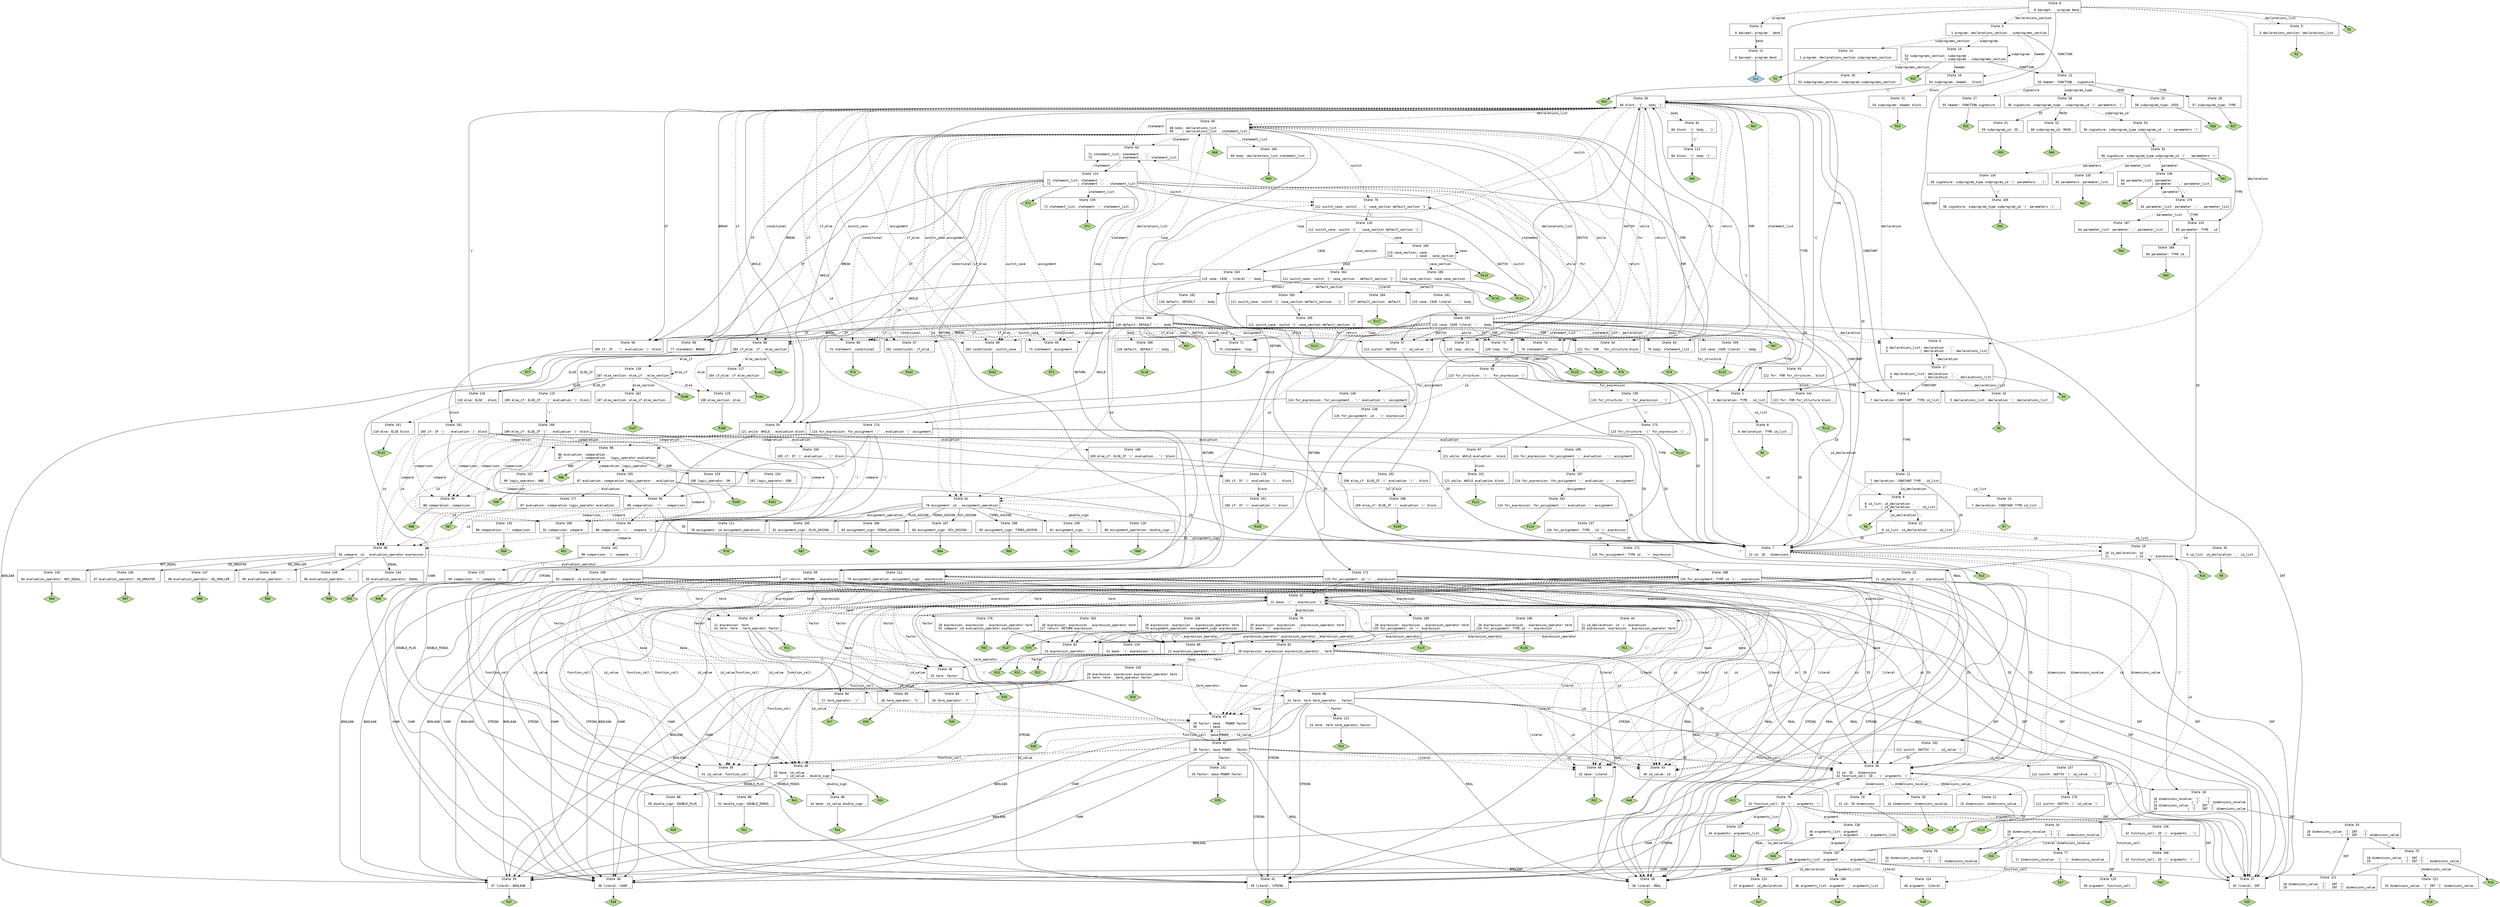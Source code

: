 // Generated by GNU Bison 3.5.1.
// Report bugs to <bug-bison@gnu.org>.
// Home page: <https://www.gnu.org/software/bison/>.

digraph "parser.y"
{
  node [fontname = courier, shape = box, colorscheme = paired6]
  edge [fontname = courier]

  0 [label="State 0\n\l  0 $accept: . program $end\l"]
  0 -> 1 [style=solid label="TYPE"]
  0 -> 2 [style=solid label="CONSTANT"]
  0 -> 3 [style=dashed label="program"]
  0 -> 4 [style=dashed label="declarations_section"]
  0 -> 5 [style=dashed label="declarations_list"]
  0 -> 6 [style=dashed label="declaration"]
  0 -> "0R2" [style=solid]
 "0R2" [label="R2", fillcolor=3, shape=diamond, style=filled]
  1 [label="State 1\n\l  6 declaration: TYPE . id_list\l"]
  1 -> 7 [style=solid label="ID"]
  1 -> 8 [style=dashed label="id_list"]
  1 -> 9 [style=dashed label="id_declaration"]
  1 -> 10 [style=dashed label="id"]
  2 [label="State 2\n\l  7 declaration: CONSTANT . TYPE id_list\l"]
  2 -> 11 [style=solid label="TYPE"]
  3 [label="State 3\n\l  0 $accept: program . $end\l"]
  3 -> 12 [style=solid label="$end"]
  4 [label="State 4\n\l  1 program: declarations_section . subprograms_section\l"]
  4 -> 13 [style=solid label="FUNCTION"]
  4 -> 14 [style=dashed label="subprograms_section"]
  4 -> 15 [style=dashed label="subprogram"]
  4 -> 16 [style=dashed label="header"]
  5 [label="State 5\n\l  3 declarations_section: declarations_list .\l"]
  5 -> "5R3" [style=solid]
 "5R3" [label="R3", fillcolor=3, shape=diamond, style=filled]
  6 [label="State 6\n\l  4 declarations_list: declaration . ';'\l  5                  | declaration . ';' declarations_list\l"]
  6 -> 17 [style=solid label="';'"]
  7 [label="State 7\n\l 12 id: ID . dimensions\l"]
  7 -> 18 [style=solid label="'['"]
  7 -> 19 [style=dashed label="dimensions"]
  7 -> 20 [style=dashed label="dimensions_novalue"]
  7 -> 21 [style=dashed label="dimensions_value"]
  7 -> "7R13" [style=solid]
 "7R13" [label="R13", fillcolor=3, shape=diamond, style=filled]
  8 [label="State 8\n\l  6 declaration: TYPE id_list .\l"]
  8 -> "8R6" [style=solid]
 "8R6" [label="R6", fillcolor=3, shape=diamond, style=filled]
  9 [label="State 9\n\l  8 id_list: id_declaration .\l  9        | id_declaration . ',' id_list\l"]
  9 -> 22 [style=solid label="','"]
  9 -> "9R8" [style=solid]
 "9R8" [label="R8", fillcolor=3, shape=diamond, style=filled]
  10 [label="State 10\n\l 10 id_declaration: id .\l 11               | id . '=' expression\l"]
  10 -> 23 [style=solid label="'='"]
  10 -> "10R10" [style=solid]
 "10R10" [label="R10", fillcolor=3, shape=diamond, style=filled]
  11 [label="State 11\n\l  7 declaration: CONSTANT TYPE . id_list\l"]
  11 -> 7 [style=solid label="ID"]
  11 -> 24 [style=dashed label="id_list"]
  11 -> 9 [style=dashed label="id_declaration"]
  11 -> 10 [style=dashed label="id"]
  12 [label="State 12\n\l  0 $accept: program $end .\l"]
  12 -> "12R0" [style=solid]
 "12R0" [label="Acc", fillcolor=1, shape=diamond, style=filled]
  13 [label="State 13\n\l 55 header: FUNCTION . signature\l"]
  13 -> 25 [style=solid label="VOID"]
  13 -> 26 [style=solid label="TYPE"]
  13 -> 27 [style=dashed label="signature"]
  13 -> 28 [style=dashed label="subprogram_type"]
  14 [label="State 14\n\l  1 program: declarations_section subprograms_section .\l"]
  14 -> "14R1" [style=solid]
 "14R1" [label="R1", fillcolor=3, shape=diamond, style=filled]
  15 [label="State 15\n\l 52 subprograms_section: subprogram .\l 53                    | subprogram . subprograms_section\l"]
  15 -> 13 [style=solid label="FUNCTION"]
  15 -> 29 [style=dashed label="subprograms_section"]
  15 -> 15 [style=dashed label="subprogram"]
  15 -> 16 [style=dashed label="header"]
  15 -> "15R52" [style=solid]
 "15R52" [label="R52", fillcolor=3, shape=diamond, style=filled]
  16 [label="State 16\n\l 54 subprogram: header . block\l"]
  16 -> 30 [style=solid label="'{'"]
  16 -> 31 [style=dashed label="block"]
  17 [label="State 17\n\l  4 declarations_list: declaration ';' .\l  5                  | declaration ';' . declarations_list\l"]
  17 -> 1 [style=solid label="TYPE"]
  17 -> 2 [style=solid label="CONSTANT"]
  17 -> 32 [style=dashed label="declarations_list"]
  17 -> 6 [style=dashed label="declaration"]
  17 -> "17R4" [style=solid]
 "17R4" [label="R4", fillcolor=3, shape=diamond, style=filled]
  18 [label="State 18\n\l 16 dimensions_novalue: '[' . ']'\l 17                   | '[' . ']' dimensions_novalue\l 18 dimensions_value: '[' . INT ']'\l 19                 | '[' . INT ']' dimensions_value\l"]
  18 -> 33 [style=solid label="INT"]
  18 -> 34 [style=solid label="']'"]
  19 [label="State 19\n\l 12 id: ID dimensions .\l"]
  19 -> "19R12" [style=solid]
 "19R12" [label="R12", fillcolor=3, shape=diamond, style=filled]
  20 [label="State 20\n\l 14 dimensions: dimensions_novalue .\l"]
  20 -> "20R14" [style=solid]
 "20R14" [label="R14", fillcolor=3, shape=diamond, style=filled]
  21 [label="State 21\n\l 15 dimensions: dimensions_value .\l"]
  21 -> "21R15" [style=solid]
 "21R15" [label="R15", fillcolor=3, shape=diamond, style=filled]
  22 [label="State 22\n\l  9 id_list: id_declaration ',' . id_list\l"]
  22 -> 7 [style=solid label="ID"]
  22 -> 35 [style=dashed label="id_list"]
  22 -> 9 [style=dashed label="id_declaration"]
  22 -> 10 [style=dashed label="id"]
  23 [label="State 23\n\l 11 id_declaration: id '=' . expression\l"]
  23 -> 36 [style=solid label="ID"]
  23 -> 37 [style=solid label="INT"]
  23 -> 38 [style=solid label="REAL"]
  23 -> 39 [style=solid label="BOOLEAN"]
  23 -> 40 [style=solid label="CHAR"]
  23 -> 41 [style=solid label="STRING"]
  23 -> 42 [style=solid label="'('"]
  23 -> 43 [style=dashed label="id"]
  23 -> 44 [style=dashed label="expression"]
  23 -> 45 [style=dashed label="term"]
  23 -> 46 [style=dashed label="factor"]
  23 -> 47 [style=dashed label="base"]
  23 -> 48 [style=dashed label="literal"]
  23 -> 49 [style=dashed label="id_value"]
  23 -> 50 [style=dashed label="function_call"]
  24 [label="State 24\n\l  7 declaration: CONSTANT TYPE id_list .\l"]
  24 -> "24R7" [style=solid]
 "24R7" [label="R7", fillcolor=3, shape=diamond, style=filled]
  25 [label="State 25\n\l 58 subprogram_type: VOID .\l"]
  25 -> "25R58" [style=solid]
 "25R58" [label="R58", fillcolor=3, shape=diamond, style=filled]
  26 [label="State 26\n\l 57 subprogram_type: TYPE .\l"]
  26 -> "26R57" [style=solid]
 "26R57" [label="R57", fillcolor=3, shape=diamond, style=filled]
  27 [label="State 27\n\l 55 header: FUNCTION signature .\l"]
  27 -> "27R55" [style=solid]
 "27R55" [label="R55", fillcolor=3, shape=diamond, style=filled]
  28 [label="State 28\n\l 56 signature: subprogram_type . subprogram_id '(' parameters ')'\l"]
  28 -> 51 [style=solid label="ID"]
  28 -> 52 [style=solid label="MAIN"]
  28 -> 53 [style=dashed label="subprogram_id"]
  29 [label="State 29\n\l 53 subprograms_section: subprogram subprograms_section .\l"]
  29 -> "29R53" [style=solid]
 "29R53" [label="R53", fillcolor=3, shape=diamond, style=filled]
  30 [label="State 30\n\l 66 block: '{' . body '}'\l"]
  30 -> 7 [style=solid label="ID"]
  30 -> 1 [style=solid label="TYPE"]
  30 -> 2 [style=solid label="CONSTANT"]
  30 -> 54 [style=solid label="FOR"]
  30 -> 55 [style=solid label="WHILE"]
  30 -> 56 [style=solid label="IF"]
  30 -> 57 [style=solid label="SWITCH"]
  30 -> 58 [style=solid label="BREAK"]
  30 -> 59 [style=solid label="RETURN"]
  30 -> 60 [style=dashed label="declarations_list"]
  30 -> 6 [style=dashed label="declaration"]
  30 -> 61 [style=dashed label="id"]
  30 -> 62 [style=dashed label="body"]
  30 -> 63 [style=dashed label="statement_list"]
  30 -> 64 [style=dashed label="statement"]
  30 -> 65 [style=dashed label="assignment"]
  30 -> 66 [style=dashed label="conditional"]
  30 -> 67 [style=dashed label="if_else"]
  30 -> 68 [style=dashed label="if"]
  30 -> 69 [style=dashed label="switch_case"]
  30 -> 70 [style=dashed label="switch"]
  30 -> 71 [style=dashed label="loop"]
  30 -> 72 [style=dashed label="while"]
  30 -> 73 [style=dashed label="for"]
  30 -> 74 [style=dashed label="return"]
  30 -> "30R67" [style=solid]
 "30R67" [label="R67", fillcolor=3, shape=diamond, style=filled]
  31 [label="State 31\n\l 54 subprogram: header block .\l"]
  31 -> "31R54" [style=solid]
 "31R54" [label="R54", fillcolor=3, shape=diamond, style=filled]
  32 [label="State 32\n\l  5 declarations_list: declaration ';' declarations_list .\l"]
  32 -> "32R5" [style=solid]
 "32R5" [label="R5", fillcolor=3, shape=diamond, style=filled]
  33 [label="State 33\n\l 18 dimensions_value: '[' INT . ']'\l 19                 | '[' INT . ']' dimensions_value\l"]
  33 -> 75 [style=solid label="']'"]
  34 [label="State 34\n\l 16 dimensions_novalue: '[' ']' .\l 17                   | '[' ']' . dimensions_novalue\l"]
  34 -> 76 [style=solid label="'['"]
  34 -> 77 [style=dashed label="dimensions_novalue"]
  34 -> "34R16" [style=solid]
 "34R16" [label="R16", fillcolor=3, shape=diamond, style=filled]
  35 [label="State 35\n\l  9 id_list: id_declaration ',' id_list .\l"]
  35 -> "35R9" [style=solid]
 "35R9" [label="R9", fillcolor=3, shape=diamond, style=filled]
  36 [label="State 36\n\l 12 id: ID . dimensions\l 42 function_call: ID . '(' arguments ')'\l"]
  36 -> 18 [style=solid label="'['"]
  36 -> 78 [style=solid label="'('"]
  36 -> 19 [style=dashed label="dimensions"]
  36 -> 20 [style=dashed label="dimensions_novalue"]
  36 -> 21 [style=dashed label="dimensions_value"]
  36 -> "36R13" [style=solid]
 "36R13" [label="R13", fillcolor=3, shape=diamond, style=filled]
  37 [label="State 37\n\l 35 literal: INT .\l"]
  37 -> "37R35" [style=solid]
 "37R35" [label="R35", fillcolor=3, shape=diamond, style=filled]
  38 [label="State 38\n\l 36 literal: REAL .\l"]
  38 -> "38R36" [style=solid]
 "38R36" [label="R36", fillcolor=3, shape=diamond, style=filled]
  39 [label="State 39\n\l 37 literal: BOOLEAN .\l"]
  39 -> "39R37" [style=solid]
 "39R37" [label="R37", fillcolor=3, shape=diamond, style=filled]
  40 [label="State 40\n\l 38 literal: CHAR .\l"]
  40 -> "40R38" [style=solid]
 "40R38" [label="R38", fillcolor=3, shape=diamond, style=filled]
  41 [label="State 41\n\l 39 literal: STRING .\l"]
  41 -> "41R39" [style=solid]
 "41R39" [label="R39", fillcolor=3, shape=diamond, style=filled]
  42 [label="State 42\n\l 31 base: '(' . expression ')'\l"]
  42 -> 36 [style=solid label="ID"]
  42 -> 37 [style=solid label="INT"]
  42 -> 38 [style=solid label="REAL"]
  42 -> 39 [style=solid label="BOOLEAN"]
  42 -> 40 [style=solid label="CHAR"]
  42 -> 41 [style=solid label="STRING"]
  42 -> 42 [style=solid label="'('"]
  42 -> 43 [style=dashed label="id"]
  42 -> 79 [style=dashed label="expression"]
  42 -> 45 [style=dashed label="term"]
  42 -> 46 [style=dashed label="factor"]
  42 -> 47 [style=dashed label="base"]
  42 -> 48 [style=dashed label="literal"]
  42 -> 49 [style=dashed label="id_value"]
  42 -> 50 [style=dashed label="function_call"]
  43 [label="State 43\n\l 40 id_value: id .\l"]
  43 -> "43R40" [style=solid]
 "43R40" [label="R40", fillcolor=3, shape=diamond, style=filled]
  44 [label="State 44\n\l 11 id_declaration: id '=' expression .\l 20 expression: expression . expression_operator term\l"]
  44 -> 80 [style=solid label="'+'"]
  44 -> 81 [style=solid label="'-'"]
  44 -> 82 [style=dashed label="expression_operator"]
  44 -> "44R11" [style=solid]
 "44R11" [label="R11", fillcolor=3, shape=diamond, style=filled]
  45 [label="State 45\n\l 21 expression: term .\l 24 term: term . term_operator factor\l"]
  45 -> 83 [style=solid label="'*'"]
  45 -> 84 [style=solid label="'/'"]
  45 -> 85 [style=solid label="'%'"]
  45 -> 86 [style=dashed label="term_operator"]
  45 -> "45R21" [style=solid]
 "45R21" [label="R21", fillcolor=3, shape=diamond, style=filled]
  46 [label="State 46\n\l 25 term: factor .\l"]
  46 -> "46R25" [style=solid]
 "46R25" [label="R25", fillcolor=3, shape=diamond, style=filled]
  47 [label="State 47\n\l 29 factor: base . POWER factor\l 30       | base .\l"]
  47 -> 87 [style=solid label="POWER"]
  47 -> "47R30" [style=solid]
 "47R30" [label="R30", fillcolor=3, shape=diamond, style=filled]
  48 [label="State 48\n\l 32 base: literal .\l"]
  48 -> "48R32" [style=solid]
 "48R32" [label="R32", fillcolor=3, shape=diamond, style=filled]
  49 [label="State 49\n\l 33 base: id_value .\l 34     | id_value . double_sign\l"]
  49 -> 88 [style=solid label="DOUBLE_PLUS"]
  49 -> 89 [style=solid label="DOUBLE_MINUS"]
  49 -> 90 [style=dashed label="double_sign"]
  49 -> "49R33" [style=solid]
 "49R33" [label="R33", fillcolor=3, shape=diamond, style=filled]
  50 [label="State 50\n\l 41 id_value: function_call .\l"]
  50 -> "50R41" [style=solid]
 "50R41" [label="R41", fillcolor=3, shape=diamond, style=filled]
  51 [label="State 51\n\l 59 subprogram_id: ID .\l"]
  51 -> "51R59" [style=solid]
 "51R59" [label="R59", fillcolor=3, shape=diamond, style=filled]
  52 [label="State 52\n\l 60 subprogram_id: MAIN .\l"]
  52 -> "52R60" [style=solid]
 "52R60" [label="R60", fillcolor=3, shape=diamond, style=filled]
  53 [label="State 53\n\l 56 signature: subprogram_type subprogram_id . '(' parameters ')'\l"]
  53 -> 91 [style=solid label="'('"]
  54 [label="State 54\n\l122 for: FOR . for_structure block\l"]
  54 -> 92 [style=solid label="'('"]
  54 -> 93 [style=dashed label="for_structure"]
  55 [label="State 55\n\l121 while: WHILE . evaluation block\l"]
  55 -> 7 [style=solid label="ID"]
  55 -> 94 [style=solid label="'('"]
  55 -> 95 [style=solid label="'!'"]
  55 -> 96 [style=dashed label="id"]
  55 -> 97 [style=dashed label="evaluation"]
  55 -> 98 [style=dashed label="comparation"]
  55 -> 99 [style=dashed label="comparison"]
  55 -> 100 [style=dashed label="compare"]
  56 [label="State 56\n\l105 if: IF . '(' evaluation ')' block\l"]
  56 -> 101 [style=solid label="'('"]
  57 [label="State 57\n\l112 switch: SWITCH . '(' id_value ')'\l"]
  57 -> 102 [style=solid label="'('"]
  58 [label="State 58\n\l 77 statement: BREAK .\l"]
  58 -> "58R77" [style=solid]
 "58R77" [label="R77", fillcolor=3, shape=diamond, style=filled]
  59 [label="State 59\n\l127 return: RETURN . expression\l"]
  59 -> 36 [style=solid label="ID"]
  59 -> 37 [style=solid label="INT"]
  59 -> 38 [style=solid label="REAL"]
  59 -> 39 [style=solid label="BOOLEAN"]
  59 -> 40 [style=solid label="CHAR"]
  59 -> 41 [style=solid label="STRING"]
  59 -> 42 [style=solid label="'('"]
  59 -> 43 [style=dashed label="id"]
  59 -> 103 [style=dashed label="expression"]
  59 -> 45 [style=dashed label="term"]
  59 -> 46 [style=dashed label="factor"]
  59 -> 47 [style=dashed label="base"]
  59 -> 48 [style=dashed label="literal"]
  59 -> 49 [style=dashed label="id_value"]
  59 -> 50 [style=dashed label="function_call"]
  60 [label="State 60\n\l 68 body: declarations_list .\l 69     | declarations_list . statement_list\l"]
  60 -> 7 [style=solid label="ID"]
  60 -> 54 [style=solid label="FOR"]
  60 -> 55 [style=solid label="WHILE"]
  60 -> 56 [style=solid label="IF"]
  60 -> 57 [style=solid label="SWITCH"]
  60 -> 58 [style=solid label="BREAK"]
  60 -> 59 [style=solid label="RETURN"]
  60 -> 61 [style=dashed label="id"]
  60 -> 104 [style=dashed label="statement_list"]
  60 -> 64 [style=dashed label="statement"]
  60 -> 65 [style=dashed label="assignment"]
  60 -> 66 [style=dashed label="conditional"]
  60 -> 67 [style=dashed label="if_else"]
  60 -> 68 [style=dashed label="if"]
  60 -> 69 [style=dashed label="switch_case"]
  60 -> 70 [style=dashed label="switch"]
  60 -> 71 [style=dashed label="loop"]
  60 -> 72 [style=dashed label="while"]
  60 -> 73 [style=dashed label="for"]
  60 -> 74 [style=dashed label="return"]
  60 -> "60R68" [style=solid]
 "60R68" [label="R68", fillcolor=3, shape=diamond, style=filled]
  61 [label="State 61\n\l 78 assignment: id . assignment_operation\l"]
  61 -> 105 [style=solid label="PLUS_ASSIGN"]
  61 -> 106 [style=solid label="MINUS_ASSIGN"]
  61 -> 107 [style=solid label="DIV_ASSIGN"]
  61 -> 108 [style=solid label="TIMES_ASSIGN"]
  61 -> 88 [style=solid label="DOUBLE_PLUS"]
  61 -> 89 [style=solid label="DOUBLE_MINUS"]
  61 -> 109 [style=solid label="'='"]
  61 -> 110 [style=dashed label="double_sign"]
  61 -> 111 [style=dashed label="assignment_operation"]
  61 -> 112 [style=dashed label="assignment_sign"]
  62 [label="State 62\n\l 66 block: '{' body . '}'\l"]
  62 -> 113 [style=solid label="'}'"]
  63 [label="State 63\n\l 70 body: statement_list .\l"]
  63 -> "63R70" [style=solid]
 "63R70" [label="R70", fillcolor=3, shape=diamond, style=filled]
  64 [label="State 64\n\l 71 statement_list: statement . ';'\l 72               | statement . ';' statement_list\l"]
  64 -> 114 [style=solid label="';'"]
  65 [label="State 65\n\l 73 statement: assignment .\l"]
  65 -> "65R73" [style=solid]
 "65R73" [label="R73", fillcolor=3, shape=diamond, style=filled]
  66 [label="State 66\n\l 74 statement: conditional .\l"]
  66 -> "66R74" [style=solid]
 "66R74" [label="R74", fillcolor=3, shape=diamond, style=filled]
  67 [label="State 67\n\l102 conditional: if_else .\l"]
  67 -> "67R102" [style=solid]
 "67R102" [label="R102", fillcolor=3, shape=diamond, style=filled]
  68 [label="State 68\n\l104 if_else: if . else_section\l"]
  68 -> 115 [style=solid label="ELSE_IF"]
  68 -> 116 [style=solid label="ELSE"]
  68 -> 117 [style=dashed label="else_section"]
  68 -> 118 [style=dashed label="else_if"]
  68 -> 119 [style=dashed label="else"]
  68 -> "68R106" [style=solid]
 "68R106" [label="R106", fillcolor=3, shape=diamond, style=filled]
  69 [label="State 69\n\l103 conditional: switch_case .\l"]
  69 -> "69R103" [style=solid]
 "69R103" [label="R103", fillcolor=3, shape=diamond, style=filled]
  70 [label="State 70\n\l111 switch_case: switch . '{' case_section default_section '}'\l"]
  70 -> 120 [style=solid label="'{'"]
  71 [label="State 71\n\l 75 statement: loop .\l"]
  71 -> "71R75" [style=solid]
 "71R75" [label="R75", fillcolor=3, shape=diamond, style=filled]
  72 [label="State 72\n\l119 loop: while .\l"]
  72 -> "72R119" [style=solid]
 "72R119" [label="R119", fillcolor=3, shape=diamond, style=filled]
  73 [label="State 73\n\l120 loop: for .\l"]
  73 -> "73R120" [style=solid]
 "73R120" [label="R120", fillcolor=3, shape=diamond, style=filled]
  74 [label="State 74\n\l 76 statement: return .\l"]
  74 -> "74R76" [style=solid]
 "74R76" [label="R76", fillcolor=3, shape=diamond, style=filled]
  75 [label="State 75\n\l 18 dimensions_value: '[' INT ']' .\l 19                 | '[' INT ']' . dimensions_value\l"]
  75 -> 121 [style=solid label="'['"]
  75 -> 122 [style=dashed label="dimensions_value"]
  75 -> "75R18" [style=solid]
 "75R18" [label="R18", fillcolor=3, shape=diamond, style=filled]
  76 [label="State 76\n\l 16 dimensions_novalue: '[' . ']'\l 17                   | '[' . ']' dimensions_novalue\l"]
  76 -> 34 [style=solid label="']'"]
  77 [label="State 77\n\l 17 dimensions_novalue: '[' ']' dimensions_novalue .\l"]
  77 -> "77R17" [style=solid]
 "77R17" [label="R17", fillcolor=3, shape=diamond, style=filled]
  78 [label="State 78\n\l 42 function_call: ID '(' . arguments ')'\l"]
  78 -> 36 [style=solid label="ID"]
  78 -> 37 [style=solid label="INT"]
  78 -> 38 [style=solid label="REAL"]
  78 -> 39 [style=solid label="BOOLEAN"]
  78 -> 40 [style=solid label="CHAR"]
  78 -> 41 [style=solid label="STRING"]
  78 -> 123 [style=dashed label="id_declaration"]
  78 -> 10 [style=dashed label="id"]
  78 -> 124 [style=dashed label="literal"]
  78 -> 125 [style=dashed label="function_call"]
  78 -> 126 [style=dashed label="arguments"]
  78 -> 127 [style=dashed label="arguments_list"]
  78 -> 128 [style=dashed label="argument"]
  78 -> "78R43" [style=solid]
 "78R43" [label="R43", fillcolor=3, shape=diamond, style=filled]
  79 [label="State 79\n\l 20 expression: expression . expression_operator term\l 31 base: '(' expression . ')'\l"]
  79 -> 80 [style=solid label="'+'"]
  79 -> 81 [style=solid label="'-'"]
  79 -> 129 [style=solid label="')'"]
  79 -> 82 [style=dashed label="expression_operator"]
  80 [label="State 80\n\l 22 expression_operator: '+' .\l"]
  80 -> "80R22" [style=solid]
 "80R22" [label="R22", fillcolor=3, shape=diamond, style=filled]
  81 [label="State 81\n\l 23 expression_operator: '-' .\l"]
  81 -> "81R23" [style=solid]
 "81R23" [label="R23", fillcolor=3, shape=diamond, style=filled]
  82 [label="State 82\n\l 20 expression: expression expression_operator . term\l"]
  82 -> 36 [style=solid label="ID"]
  82 -> 37 [style=solid label="INT"]
  82 -> 38 [style=solid label="REAL"]
  82 -> 39 [style=solid label="BOOLEAN"]
  82 -> 40 [style=solid label="CHAR"]
  82 -> 41 [style=solid label="STRING"]
  82 -> 42 [style=solid label="'('"]
  82 -> 43 [style=dashed label="id"]
  82 -> 130 [style=dashed label="term"]
  82 -> 46 [style=dashed label="factor"]
  82 -> 47 [style=dashed label="base"]
  82 -> 48 [style=dashed label="literal"]
  82 -> 49 [style=dashed label="id_value"]
  82 -> 50 [style=dashed label="function_call"]
  83 [label="State 83\n\l 26 term_operator: '*' .\l"]
  83 -> "83R26" [style=solid]
 "83R26" [label="R26", fillcolor=3, shape=diamond, style=filled]
  84 [label="State 84\n\l 27 term_operator: '/' .\l"]
  84 -> "84R27" [style=solid]
 "84R27" [label="R27", fillcolor=3, shape=diamond, style=filled]
  85 [label="State 85\n\l 28 term_operator: '%' .\l"]
  85 -> "85R28" [style=solid]
 "85R28" [label="R28", fillcolor=3, shape=diamond, style=filled]
  86 [label="State 86\n\l 24 term: term term_operator . factor\l"]
  86 -> 36 [style=solid label="ID"]
  86 -> 37 [style=solid label="INT"]
  86 -> 38 [style=solid label="REAL"]
  86 -> 39 [style=solid label="BOOLEAN"]
  86 -> 40 [style=solid label="CHAR"]
  86 -> 41 [style=solid label="STRING"]
  86 -> 42 [style=solid label="'('"]
  86 -> 43 [style=dashed label="id"]
  86 -> 131 [style=dashed label="factor"]
  86 -> 47 [style=dashed label="base"]
  86 -> 48 [style=dashed label="literal"]
  86 -> 49 [style=dashed label="id_value"]
  86 -> 50 [style=dashed label="function_call"]
  87 [label="State 87\n\l 29 factor: base POWER . factor\l"]
  87 -> 36 [style=solid label="ID"]
  87 -> 37 [style=solid label="INT"]
  87 -> 38 [style=solid label="REAL"]
  87 -> 39 [style=solid label="BOOLEAN"]
  87 -> 40 [style=solid label="CHAR"]
  87 -> 41 [style=solid label="STRING"]
  87 -> 42 [style=solid label="'('"]
  87 -> 43 [style=dashed label="id"]
  87 -> 132 [style=dashed label="factor"]
  87 -> 47 [style=dashed label="base"]
  87 -> 48 [style=dashed label="literal"]
  87 -> 49 [style=dashed label="id_value"]
  87 -> 50 [style=dashed label="function_call"]
  88 [label="State 88\n\l 50 double_sign: DOUBLE_PLUS .\l"]
  88 -> "88R50" [style=solid]
 "88R50" [label="R50", fillcolor=3, shape=diamond, style=filled]
  89 [label="State 89\n\l 51 double_sign: DOUBLE_MINUS .\l"]
  89 -> "89R51" [style=solid]
 "89R51" [label="R51", fillcolor=3, shape=diamond, style=filled]
  90 [label="State 90\n\l 34 base: id_value double_sign .\l"]
  90 -> "90R34" [style=solid]
 "90R34" [label="R34", fillcolor=3, shape=diamond, style=filled]
  91 [label="State 91\n\l 56 signature: subprogram_type subprogram_id '(' . parameters ')'\l"]
  91 -> 133 [style=solid label="TYPE"]
  91 -> 134 [style=dashed label="parameters"]
  91 -> 135 [style=dashed label="parameter_list"]
  91 -> 136 [style=dashed label="parameter"]
  91 -> "91R61" [style=solid]
 "91R61" [label="R61", fillcolor=3, shape=diamond, style=filled]
  92 [label="State 92\n\l123 for_structure: '(' . for_expression ')'\l"]
  92 -> 7 [style=solid label="ID"]
  92 -> 137 [style=solid label="TYPE"]
  92 -> 138 [style=dashed label="id"]
  92 -> 139 [style=dashed label="for_expression"]
  92 -> 140 [style=dashed label="for_assignment"]
  93 [label="State 93\n\l122 for: FOR for_structure . block\l"]
  93 -> 30 [style=solid label="'{'"]
  93 -> 141 [style=dashed label="block"]
  94 [label="State 94\n\l 90 comparison: '(' . compare ')'\l"]
  94 -> 7 [style=solid label="ID"]
  94 -> 96 [style=dashed label="id"]
  94 -> 142 [style=dashed label="compare"]
  95 [label="State 95\n\l 89 comparation: '!' . comparison\l"]
  95 -> 7 [style=solid label="ID"]
  95 -> 94 [style=solid label="'('"]
  95 -> 96 [style=dashed label="id"]
  95 -> 143 [style=dashed label="comparison"]
  95 -> 100 [style=dashed label="compare"]
  96 [label="State 96\n\l 92 compare: id . evaluation_operator expression\l"]
  96 -> 144 [style=solid label="EQUAL"]
  96 -> 145 [style=solid label="NOT_EQUAL"]
  96 -> 146 [style=solid label="EQ_GREATER"]
  96 -> 147 [style=solid label="EQ_SMALLER"]
  96 -> 148 [style=solid label="'>'"]
  96 -> 149 [style=solid label="'<'"]
  96 -> 150 [style=dashed label="evaluation_operator"]
  97 [label="State 97\n\l121 while: WHILE evaluation . block\l"]
  97 -> 30 [style=solid label="'{'"]
  97 -> 151 [style=dashed label="block"]
  98 [label="State 98\n\l 86 evaluation: comparation .\l 87           | comparation . logic_operator evaluation\l"]
  98 -> 152 [style=solid label="AND"]
  98 -> 153 [style=solid label="OR"]
  98 -> 154 [style=solid label="EOR"]
  98 -> 155 [style=dashed label="logic_operator"]
  98 -> "98R86" [style=solid]
 "98R86" [label="R86", fillcolor=3, shape=diamond, style=filled]
  99 [label="State 99\n\l 88 comparation: comparison .\l"]
  99 -> "99R88" [style=solid]
 "99R88" [label="R88", fillcolor=3, shape=diamond, style=filled]
  100 [label="State 100\n\l 91 comparison: compare .\l"]
  100 -> "100R91" [style=solid]
 "100R91" [label="R91", fillcolor=3, shape=diamond, style=filled]
  101 [label="State 101\n\l105 if: IF '(' . evaluation ')' block\l"]
  101 -> 7 [style=solid label="ID"]
  101 -> 94 [style=solid label="'('"]
  101 -> 95 [style=solid label="'!'"]
  101 -> 96 [style=dashed label="id"]
  101 -> 156 [style=dashed label="evaluation"]
  101 -> 98 [style=dashed label="comparation"]
  101 -> 99 [style=dashed label="comparison"]
  101 -> 100 [style=dashed label="compare"]
  102 [label="State 102\n\l112 switch: SWITCH '(' . id_value ')'\l"]
  102 -> 36 [style=solid label="ID"]
  102 -> 43 [style=dashed label="id"]
  102 -> 157 [style=dashed label="id_value"]
  102 -> 50 [style=dashed label="function_call"]
  103 [label="State 103\n\l 20 expression: expression . expression_operator term\l127 return: RETURN expression .\l"]
  103 -> 80 [style=solid label="'+'"]
  103 -> 81 [style=solid label="'-'"]
  103 -> 82 [style=dashed label="expression_operator"]
  103 -> "103R127" [style=solid]
 "103R127" [label="R127", fillcolor=3, shape=diamond, style=filled]
  104 [label="State 104\n\l 69 body: declarations_list statement_list .\l"]
  104 -> "104R69" [style=solid]
 "104R69" [label="R69", fillcolor=3, shape=diamond, style=filled]
  105 [label="State 105\n\l 82 assignment_sign: PLUS_ASSIGN .\l"]
  105 -> "105R82" [style=solid]
 "105R82" [label="R82", fillcolor=3, shape=diamond, style=filled]
  106 [label="State 106\n\l 83 assignment_sign: MINUS_ASSIGN .\l"]
  106 -> "106R83" [style=solid]
 "106R83" [label="R83", fillcolor=3, shape=diamond, style=filled]
  107 [label="State 107\n\l 84 assignment_sign: DIV_ASSIGN .\l"]
  107 -> "107R84" [style=solid]
 "107R84" [label="R84", fillcolor=3, shape=diamond, style=filled]
  108 [label="State 108\n\l 85 assignment_sign: TIMES_ASSIGN .\l"]
  108 -> "108R85" [style=solid]
 "108R85" [label="R85", fillcolor=3, shape=diamond, style=filled]
  109 [label="State 109\n\l 81 assignment_sign: '=' .\l"]
  109 -> "109R81" [style=solid]
 "109R81" [label="R81", fillcolor=3, shape=diamond, style=filled]
  110 [label="State 110\n\l 80 assignment_operation: double_sign .\l"]
  110 -> "110R80" [style=solid]
 "110R80" [label="R80", fillcolor=3, shape=diamond, style=filled]
  111 [label="State 111\n\l 78 assignment: id assignment_operation .\l"]
  111 -> "111R78" [style=solid]
 "111R78" [label="R78", fillcolor=3, shape=diamond, style=filled]
  112 [label="State 112\n\l 79 assignment_operation: assignment_sign . expression\l"]
  112 -> 36 [style=solid label="ID"]
  112 -> 37 [style=solid label="INT"]
  112 -> 38 [style=solid label="REAL"]
  112 -> 39 [style=solid label="BOOLEAN"]
  112 -> 40 [style=solid label="CHAR"]
  112 -> 41 [style=solid label="STRING"]
  112 -> 42 [style=solid label="'('"]
  112 -> 43 [style=dashed label="id"]
  112 -> 158 [style=dashed label="expression"]
  112 -> 45 [style=dashed label="term"]
  112 -> 46 [style=dashed label="factor"]
  112 -> 47 [style=dashed label="base"]
  112 -> 48 [style=dashed label="literal"]
  112 -> 49 [style=dashed label="id_value"]
  112 -> 50 [style=dashed label="function_call"]
  113 [label="State 113\n\l 66 block: '{' body '}' .\l"]
  113 -> "113R66" [style=solid]
 "113R66" [label="R66", fillcolor=3, shape=diamond, style=filled]
  114 [label="State 114\n\l 71 statement_list: statement ';' .\l 72               | statement ';' . statement_list\l"]
  114 -> 7 [style=solid label="ID"]
  114 -> 54 [style=solid label="FOR"]
  114 -> 55 [style=solid label="WHILE"]
  114 -> 56 [style=solid label="IF"]
  114 -> 57 [style=solid label="SWITCH"]
  114 -> 58 [style=solid label="BREAK"]
  114 -> 59 [style=solid label="RETURN"]
  114 -> 61 [style=dashed label="id"]
  114 -> 159 [style=dashed label="statement_list"]
  114 -> 64 [style=dashed label="statement"]
  114 -> 65 [style=dashed label="assignment"]
  114 -> 66 [style=dashed label="conditional"]
  114 -> 67 [style=dashed label="if_else"]
  114 -> 68 [style=dashed label="if"]
  114 -> 69 [style=dashed label="switch_case"]
  114 -> 70 [style=dashed label="switch"]
  114 -> 71 [style=dashed label="loop"]
  114 -> 72 [style=dashed label="while"]
  114 -> 73 [style=dashed label="for"]
  114 -> 74 [style=dashed label="return"]
  114 -> "114R71" [style=solid]
 "114R71" [label="R71", fillcolor=3, shape=diamond, style=filled]
  115 [label="State 115\n\l109 else_if: ELSE_IF . '(' evaluation ')' block\l"]
  115 -> 160 [style=solid label="'('"]
  116 [label="State 116\n\l110 else: ELSE . block\l"]
  116 -> 30 [style=solid label="'{'"]
  116 -> 161 [style=dashed label="block"]
  117 [label="State 117\n\l104 if_else: if else_section .\l"]
  117 -> "117R104" [style=solid]
 "117R104" [label="R104", fillcolor=3, shape=diamond, style=filled]
  118 [label="State 118\n\l107 else_section: else_if . else_section\l"]
  118 -> 115 [style=solid label="ELSE_IF"]
  118 -> 116 [style=solid label="ELSE"]
  118 -> 162 [style=dashed label="else_section"]
  118 -> 118 [style=dashed label="else_if"]
  118 -> 119 [style=dashed label="else"]
  118 -> "118R106" [style=solid]
 "118R106" [label="R106", fillcolor=3, shape=diamond, style=filled]
  119 [label="State 119\n\l108 else_section: else .\l"]
  119 -> "119R108" [style=solid]
 "119R108" [label="R108", fillcolor=3, shape=diamond, style=filled]
  120 [label="State 120\n\l111 switch_case: switch '{' . case_section default_section '}'\l"]
  120 -> 163 [style=solid label="CASE"]
  120 -> 164 [style=dashed label="case_section"]
  120 -> 165 [style=dashed label="case"]
  121 [label="State 121\n\l 18 dimensions_value: '[' . INT ']'\l 19                 | '[' . INT ']' dimensions_value\l"]
  121 -> 33 [style=solid label="INT"]
  122 [label="State 122\n\l 19 dimensions_value: '[' INT ']' dimensions_value .\l"]
  122 -> "122R19" [style=solid]
 "122R19" [label="R19", fillcolor=3, shape=diamond, style=filled]
  123 [label="State 123\n\l 47 argument: id_declaration .\l"]
  123 -> "123R47" [style=solid]
 "123R47" [label="R47", fillcolor=3, shape=diamond, style=filled]
  124 [label="State 124\n\l 48 argument: literal .\l"]
  124 -> "124R48" [style=solid]
 "124R48" [label="R48", fillcolor=3, shape=diamond, style=filled]
  125 [label="State 125\n\l 49 argument: function_call .\l"]
  125 -> "125R49" [style=solid]
 "125R49" [label="R49", fillcolor=3, shape=diamond, style=filled]
  126 [label="State 126\n\l 42 function_call: ID '(' arguments . ')'\l"]
  126 -> 166 [style=solid label="')'"]
  127 [label="State 127\n\l 44 arguments: arguments_list .\l"]
  127 -> "127R44" [style=solid]
 "127R44" [label="R44", fillcolor=3, shape=diamond, style=filled]
  128 [label="State 128\n\l 45 arguments_list: argument .\l 46               | argument . ',' arguments_list\l"]
  128 -> 167 [style=solid label="','"]
  128 -> "128R45" [style=solid]
 "128R45" [label="R45", fillcolor=3, shape=diamond, style=filled]
  129 [label="State 129\n\l 31 base: '(' expression ')' .\l"]
  129 -> "129R31" [style=solid]
 "129R31" [label="R31", fillcolor=3, shape=diamond, style=filled]
  130 [label="State 130\n\l 20 expression: expression expression_operator term .\l 24 term: term . term_operator factor\l"]
  130 -> 83 [style=solid label="'*'"]
  130 -> 84 [style=solid label="'/'"]
  130 -> 85 [style=solid label="'%'"]
  130 -> 86 [style=dashed label="term_operator"]
  130 -> "130R20" [style=solid]
 "130R20" [label="R20", fillcolor=3, shape=diamond, style=filled]
  131 [label="State 131\n\l 24 term: term term_operator factor .\l"]
  131 -> "131R24" [style=solid]
 "131R24" [label="R24", fillcolor=3, shape=diamond, style=filled]
  132 [label="State 132\n\l 29 factor: base POWER factor .\l"]
  132 -> "132R29" [style=solid]
 "132R29" [label="R29", fillcolor=3, shape=diamond, style=filled]
  133 [label="State 133\n\l 65 parameter: TYPE . id\l"]
  133 -> 7 [style=solid label="ID"]
  133 -> 168 [style=dashed label="id"]
  134 [label="State 134\n\l 56 signature: subprogram_type subprogram_id '(' parameters . ')'\l"]
  134 -> 169 [style=solid label="')'"]
  135 [label="State 135\n\l 62 parameters: parameter_list .\l"]
  135 -> "135R62" [style=solid]
 "135R62" [label="R62", fillcolor=3, shape=diamond, style=filled]
  136 [label="State 136\n\l 63 parameter_list: parameter .\l 64               | parameter . ',' parameter_list\l"]
  136 -> 170 [style=solid label="','"]
  136 -> "136R63" [style=solid]
 "136R63" [label="R63", fillcolor=3, shape=diamond, style=filled]
  137 [label="State 137\n\l126 for_assignment: TYPE . id '=' expression\l"]
  137 -> 7 [style=solid label="ID"]
  137 -> 171 [style=dashed label="id"]
  138 [label="State 138\n\l125 for_assignment: id . '=' expression\l"]
  138 -> 172 [style=solid label="'='"]
  139 [label="State 139\n\l123 for_structure: '(' for_expression . ')'\l"]
  139 -> 173 [style=solid label="')'"]
  140 [label="State 140\n\l124 for_expression: for_assignment . ';' evaluation ';' assignment\l"]
  140 -> 174 [style=solid label="';'"]
  141 [label="State 141\n\l122 for: FOR for_structure block .\l"]
  141 -> "141R122" [style=solid]
 "141R122" [label="R122", fillcolor=3, shape=diamond, style=filled]
  142 [label="State 142\n\l 90 comparison: '(' compare . ')'\l"]
  142 -> 175 [style=solid label="')'"]
  143 [label="State 143\n\l 89 comparation: '!' comparison .\l"]
  143 -> "143R89" [style=solid]
 "143R89" [label="R89", fillcolor=3, shape=diamond, style=filled]
  144 [label="State 144\n\l 93 evaluation_operator: EQUAL .\l"]
  144 -> "144R93" [style=solid]
 "144R93" [label="R93", fillcolor=3, shape=diamond, style=filled]
  145 [label="State 145\n\l 94 evaluation_operator: NOT_EQUAL .\l"]
  145 -> "145R94" [style=solid]
 "145R94" [label="R94", fillcolor=3, shape=diamond, style=filled]
  146 [label="State 146\n\l 97 evaluation_operator: EQ_GREATER .\l"]
  146 -> "146R97" [style=solid]
 "146R97" [label="R97", fillcolor=3, shape=diamond, style=filled]
  147 [label="State 147\n\l 98 evaluation_operator: EQ_SMALLER .\l"]
  147 -> "147R98" [style=solid]
 "147R98" [label="R98", fillcolor=3, shape=diamond, style=filled]
  148 [label="State 148\n\l 95 evaluation_operator: '>' .\l"]
  148 -> "148R95" [style=solid]
 "148R95" [label="R95", fillcolor=3, shape=diamond, style=filled]
  149 [label="State 149\n\l 96 evaluation_operator: '<' .\l"]
  149 -> "149R96" [style=solid]
 "149R96" [label="R96", fillcolor=3, shape=diamond, style=filled]
  150 [label="State 150\n\l 92 compare: id evaluation_operator . expression\l"]
  150 -> 36 [style=solid label="ID"]
  150 -> 37 [style=solid label="INT"]
  150 -> 38 [style=solid label="REAL"]
  150 -> 39 [style=solid label="BOOLEAN"]
  150 -> 40 [style=solid label="CHAR"]
  150 -> 41 [style=solid label="STRING"]
  150 -> 42 [style=solid label="'('"]
  150 -> 43 [style=dashed label="id"]
  150 -> 176 [style=dashed label="expression"]
  150 -> 45 [style=dashed label="term"]
  150 -> 46 [style=dashed label="factor"]
  150 -> 47 [style=dashed label="base"]
  150 -> 48 [style=dashed label="literal"]
  150 -> 49 [style=dashed label="id_value"]
  150 -> 50 [style=dashed label="function_call"]
  151 [label="State 151\n\l121 while: WHILE evaluation block .\l"]
  151 -> "151R121" [style=solid]
 "151R121" [label="R121", fillcolor=3, shape=diamond, style=filled]
  152 [label="State 152\n\l 99 logic_operator: AND .\l"]
  152 -> "152R99" [style=solid]
 "152R99" [label="R99", fillcolor=3, shape=diamond, style=filled]
  153 [label="State 153\n\l100 logic_operator: OR .\l"]
  153 -> "153R100" [style=solid]
 "153R100" [label="R100", fillcolor=3, shape=diamond, style=filled]
  154 [label="State 154\n\l101 logic_operator: EOR .\l"]
  154 -> "154R101" [style=solid]
 "154R101" [label="R101", fillcolor=3, shape=diamond, style=filled]
  155 [label="State 155\n\l 87 evaluation: comparation logic_operator . evaluation\l"]
  155 -> 7 [style=solid label="ID"]
  155 -> 94 [style=solid label="'('"]
  155 -> 95 [style=solid label="'!'"]
  155 -> 96 [style=dashed label="id"]
  155 -> 177 [style=dashed label="evaluation"]
  155 -> 98 [style=dashed label="comparation"]
  155 -> 99 [style=dashed label="comparison"]
  155 -> 100 [style=dashed label="compare"]
  156 [label="State 156\n\l105 if: IF '(' evaluation . ')' block\l"]
  156 -> 178 [style=solid label="')'"]
  157 [label="State 157\n\l112 switch: SWITCH '(' id_value . ')'\l"]
  157 -> 179 [style=solid label="')'"]
  158 [label="State 158\n\l 20 expression: expression . expression_operator term\l 79 assignment_operation: assignment_sign expression .\l"]
  158 -> 80 [style=solid label="'+'"]
  158 -> 81 [style=solid label="'-'"]
  158 -> 82 [style=dashed label="expression_operator"]
  158 -> "158R79" [style=solid]
 "158R79" [label="R79", fillcolor=3, shape=diamond, style=filled]
  159 [label="State 159\n\l 72 statement_list: statement ';' statement_list .\l"]
  159 -> "159R72" [style=solid]
 "159R72" [label="R72", fillcolor=3, shape=diamond, style=filled]
  160 [label="State 160\n\l109 else_if: ELSE_IF '(' . evaluation ')' block\l"]
  160 -> 7 [style=solid label="ID"]
  160 -> 94 [style=solid label="'('"]
  160 -> 95 [style=solid label="'!'"]
  160 -> 96 [style=dashed label="id"]
  160 -> 180 [style=dashed label="evaluation"]
  160 -> 98 [style=dashed label="comparation"]
  160 -> 99 [style=dashed label="comparison"]
  160 -> 100 [style=dashed label="compare"]
  161 [label="State 161\n\l110 else: ELSE block .\l"]
  161 -> "161R110" [style=solid]
 "161R110" [label="R110", fillcolor=3, shape=diamond, style=filled]
  162 [label="State 162\n\l107 else_section: else_if else_section .\l"]
  162 -> "162R107" [style=solid]
 "162R107" [label="R107", fillcolor=3, shape=diamond, style=filled]
  163 [label="State 163\n\l115 case: CASE . literal ':' body\l"]
  163 -> 37 [style=solid label="INT"]
  163 -> 38 [style=solid label="REAL"]
  163 -> 39 [style=solid label="BOOLEAN"]
  163 -> 40 [style=solid label="CHAR"]
  163 -> 41 [style=solid label="STRING"]
  163 -> 181 [style=dashed label="literal"]
  164 [label="State 164\n\l111 switch_case: switch '{' case_section . default_section '}'\l"]
  164 -> 182 [style=solid label="DEFAULT"]
  164 -> 183 [style=dashed label="default_section"]
  164 -> 184 [style=dashed label="default"]
  164 -> "164R116" [style=solid]
 "164R116" [label="R116", fillcolor=3, shape=diamond, style=filled]
  165 [label="State 165\n\l113 case_section: case .\l114             | case . case_section\l"]
  165 -> 163 [style=solid label="CASE"]
  165 -> 185 [style=dashed label="case_section"]
  165 -> 165 [style=dashed label="case"]
  165 -> "165R113" [style=solid]
 "165R113" [label="R113", fillcolor=3, shape=diamond, style=filled]
  166 [label="State 166\n\l 42 function_call: ID '(' arguments ')' .\l"]
  166 -> "166R42" [style=solid]
 "166R42" [label="R42", fillcolor=3, shape=diamond, style=filled]
  167 [label="State 167\n\l 46 arguments_list: argument ',' . arguments_list\l"]
  167 -> 36 [style=solid label="ID"]
  167 -> 37 [style=solid label="INT"]
  167 -> 38 [style=solid label="REAL"]
  167 -> 39 [style=solid label="BOOLEAN"]
  167 -> 40 [style=solid label="CHAR"]
  167 -> 41 [style=solid label="STRING"]
  167 -> 123 [style=dashed label="id_declaration"]
  167 -> 10 [style=dashed label="id"]
  167 -> 124 [style=dashed label="literal"]
  167 -> 125 [style=dashed label="function_call"]
  167 -> 186 [style=dashed label="arguments_list"]
  167 -> 128 [style=dashed label="argument"]
  168 [label="State 168\n\l 65 parameter: TYPE id .\l"]
  168 -> "168R65" [style=solid]
 "168R65" [label="R65", fillcolor=3, shape=diamond, style=filled]
  169 [label="State 169\n\l 56 signature: subprogram_type subprogram_id '(' parameters ')' .\l"]
  169 -> "169R56" [style=solid]
 "169R56" [label="R56", fillcolor=3, shape=diamond, style=filled]
  170 [label="State 170\n\l 64 parameter_list: parameter ',' . parameter_list\l"]
  170 -> 133 [style=solid label="TYPE"]
  170 -> 187 [style=dashed label="parameter_list"]
  170 -> 136 [style=dashed label="parameter"]
  171 [label="State 171\n\l126 for_assignment: TYPE id . '=' expression\l"]
  171 -> 188 [style=solid label="'='"]
  172 [label="State 172\n\l125 for_assignment: id '=' . expression\l"]
  172 -> 36 [style=solid label="ID"]
  172 -> 37 [style=solid label="INT"]
  172 -> 38 [style=solid label="REAL"]
  172 -> 39 [style=solid label="BOOLEAN"]
  172 -> 40 [style=solid label="CHAR"]
  172 -> 41 [style=solid label="STRING"]
  172 -> 42 [style=solid label="'('"]
  172 -> 43 [style=dashed label="id"]
  172 -> 189 [style=dashed label="expression"]
  172 -> 45 [style=dashed label="term"]
  172 -> 46 [style=dashed label="factor"]
  172 -> 47 [style=dashed label="base"]
  172 -> 48 [style=dashed label="literal"]
  172 -> 49 [style=dashed label="id_value"]
  172 -> 50 [style=dashed label="function_call"]
  173 [label="State 173\n\l123 for_structure: '(' for_expression ')' .\l"]
  173 -> "173R123" [style=solid]
 "173R123" [label="R123", fillcolor=3, shape=diamond, style=filled]
  174 [label="State 174\n\l124 for_expression: for_assignment ';' . evaluation ';' assignment\l"]
  174 -> 7 [style=solid label="ID"]
  174 -> 94 [style=solid label="'('"]
  174 -> 95 [style=solid label="'!'"]
  174 -> 96 [style=dashed label="id"]
  174 -> 190 [style=dashed label="evaluation"]
  174 -> 98 [style=dashed label="comparation"]
  174 -> 99 [style=dashed label="comparison"]
  174 -> 100 [style=dashed label="compare"]
  175 [label="State 175\n\l 90 comparison: '(' compare ')' .\l"]
  175 -> "175R90" [style=solid]
 "175R90" [label="R90", fillcolor=3, shape=diamond, style=filled]
  176 [label="State 176\n\l 20 expression: expression . expression_operator term\l 92 compare: id evaluation_operator expression .\l"]
  176 -> 80 [style=solid label="'+'"]
  176 -> 81 [style=solid label="'-'"]
  176 -> 82 [style=dashed label="expression_operator"]
  176 -> "176R92" [style=solid]
 "176R92" [label="R92", fillcolor=3, shape=diamond, style=filled]
  177 [label="State 177\n\l 87 evaluation: comparation logic_operator evaluation .\l"]
  177 -> "177R87" [style=solid]
 "177R87" [label="R87", fillcolor=3, shape=diamond, style=filled]
  178 [label="State 178\n\l105 if: IF '(' evaluation ')' . block\l"]
  178 -> 30 [style=solid label="'{'"]
  178 -> 191 [style=dashed label="block"]
  179 [label="State 179\n\l112 switch: SWITCH '(' id_value ')' .\l"]
  179 -> "179R112" [style=solid]
 "179R112" [label="R112", fillcolor=3, shape=diamond, style=filled]
  180 [label="State 180\n\l109 else_if: ELSE_IF '(' evaluation . ')' block\l"]
  180 -> 192 [style=solid label="')'"]
  181 [label="State 181\n\l115 case: CASE literal . ':' body\l"]
  181 -> 193 [style=solid label="':'"]
  182 [label="State 182\n\l118 default: DEFAULT . ':' body\l"]
  182 -> 194 [style=solid label="':'"]
  183 [label="State 183\n\l111 switch_case: switch '{' case_section default_section . '}'\l"]
  183 -> 195 [style=solid label="'}'"]
  184 [label="State 184\n\l117 default_section: default .\l"]
  184 -> "184R117" [style=solid]
 "184R117" [label="R117", fillcolor=3, shape=diamond, style=filled]
  185 [label="State 185\n\l114 case_section: case case_section .\l"]
  185 -> "185R114" [style=solid]
 "185R114" [label="R114", fillcolor=3, shape=diamond, style=filled]
  186 [label="State 186\n\l 46 arguments_list: argument ',' arguments_list .\l"]
  186 -> "186R46" [style=solid]
 "186R46" [label="R46", fillcolor=3, shape=diamond, style=filled]
  187 [label="State 187\n\l 64 parameter_list: parameter ',' parameter_list .\l"]
  187 -> "187R64" [style=solid]
 "187R64" [label="R64", fillcolor=3, shape=diamond, style=filled]
  188 [label="State 188\n\l126 for_assignment: TYPE id '=' . expression\l"]
  188 -> 36 [style=solid label="ID"]
  188 -> 37 [style=solid label="INT"]
  188 -> 38 [style=solid label="REAL"]
  188 -> 39 [style=solid label="BOOLEAN"]
  188 -> 40 [style=solid label="CHAR"]
  188 -> 41 [style=solid label="STRING"]
  188 -> 42 [style=solid label="'('"]
  188 -> 43 [style=dashed label="id"]
  188 -> 196 [style=dashed label="expression"]
  188 -> 45 [style=dashed label="term"]
  188 -> 46 [style=dashed label="factor"]
  188 -> 47 [style=dashed label="base"]
  188 -> 48 [style=dashed label="literal"]
  188 -> 49 [style=dashed label="id_value"]
  188 -> 50 [style=dashed label="function_call"]
  189 [label="State 189\n\l 20 expression: expression . expression_operator term\l125 for_assignment: id '=' expression .\l"]
  189 -> 80 [style=solid label="'+'"]
  189 -> 81 [style=solid label="'-'"]
  189 -> 82 [style=dashed label="expression_operator"]
  189 -> "189R125" [style=solid]
 "189R125" [label="R125", fillcolor=3, shape=diamond, style=filled]
  190 [label="State 190\n\l124 for_expression: for_assignment ';' evaluation . ';' assignment\l"]
  190 -> 197 [style=solid label="';'"]
  191 [label="State 191\n\l105 if: IF '(' evaluation ')' block .\l"]
  191 -> "191R105" [style=solid]
 "191R105" [label="R105", fillcolor=3, shape=diamond, style=filled]
  192 [label="State 192\n\l109 else_if: ELSE_IF '(' evaluation ')' . block\l"]
  192 -> 30 [style=solid label="'{'"]
  192 -> 198 [style=dashed label="block"]
  193 [label="State 193\n\l115 case: CASE literal ':' . body\l"]
  193 -> 7 [style=solid label="ID"]
  193 -> 1 [style=solid label="TYPE"]
  193 -> 2 [style=solid label="CONSTANT"]
  193 -> 54 [style=solid label="FOR"]
  193 -> 55 [style=solid label="WHILE"]
  193 -> 56 [style=solid label="IF"]
  193 -> 57 [style=solid label="SWITCH"]
  193 -> 58 [style=solid label="BREAK"]
  193 -> 59 [style=solid label="RETURN"]
  193 -> 60 [style=dashed label="declarations_list"]
  193 -> 6 [style=dashed label="declaration"]
  193 -> 61 [style=dashed label="id"]
  193 -> 199 [style=dashed label="body"]
  193 -> 63 [style=dashed label="statement_list"]
  193 -> 64 [style=dashed label="statement"]
  193 -> 65 [style=dashed label="assignment"]
  193 -> 66 [style=dashed label="conditional"]
  193 -> 67 [style=dashed label="if_else"]
  193 -> 68 [style=dashed label="if"]
  193 -> 69 [style=dashed label="switch_case"]
  193 -> 70 [style=dashed label="switch"]
  193 -> 71 [style=dashed label="loop"]
  193 -> 72 [style=dashed label="while"]
  193 -> 73 [style=dashed label="for"]
  193 -> 74 [style=dashed label="return"]
  193 -> "193R67" [style=solid]
 "193R67" [label="R67", fillcolor=3, shape=diamond, style=filled]
  194 [label="State 194\n\l118 default: DEFAULT ':' . body\l"]
  194 -> 7 [style=solid label="ID"]
  194 -> 1 [style=solid label="TYPE"]
  194 -> 2 [style=solid label="CONSTANT"]
  194 -> 54 [style=solid label="FOR"]
  194 -> 55 [style=solid label="WHILE"]
  194 -> 56 [style=solid label="IF"]
  194 -> 57 [style=solid label="SWITCH"]
  194 -> 58 [style=solid label="BREAK"]
  194 -> 59 [style=solid label="RETURN"]
  194 -> 60 [style=dashed label="declarations_list"]
  194 -> 6 [style=dashed label="declaration"]
  194 -> 61 [style=dashed label="id"]
  194 -> 200 [style=dashed label="body"]
  194 -> 63 [style=dashed label="statement_list"]
  194 -> 64 [style=dashed label="statement"]
  194 -> 65 [style=dashed label="assignment"]
  194 -> 66 [style=dashed label="conditional"]
  194 -> 67 [style=dashed label="if_else"]
  194 -> 68 [style=dashed label="if"]
  194 -> 69 [style=dashed label="switch_case"]
  194 -> 70 [style=dashed label="switch"]
  194 -> 71 [style=dashed label="loop"]
  194 -> 72 [style=dashed label="while"]
  194 -> 73 [style=dashed label="for"]
  194 -> 74 [style=dashed label="return"]
  194 -> "194R67" [style=solid]
 "194R67" [label="R67", fillcolor=3, shape=diamond, style=filled]
  195 [label="State 195\n\l111 switch_case: switch '{' case_section default_section '}' .\l"]
  195 -> "195R111" [style=solid]
 "195R111" [label="R111", fillcolor=3, shape=diamond, style=filled]
  196 [label="State 196\n\l 20 expression: expression . expression_operator term\l126 for_assignment: TYPE id '=' expression .\l"]
  196 -> 80 [style=solid label="'+'"]
  196 -> 81 [style=solid label="'-'"]
  196 -> 82 [style=dashed label="expression_operator"]
  196 -> "196R126" [style=solid]
 "196R126" [label="R126", fillcolor=3, shape=diamond, style=filled]
  197 [label="State 197\n\l124 for_expression: for_assignment ';' evaluation ';' . assignment\l"]
  197 -> 7 [style=solid label="ID"]
  197 -> 61 [style=dashed label="id"]
  197 -> 201 [style=dashed label="assignment"]
  198 [label="State 198\n\l109 else_if: ELSE_IF '(' evaluation ')' block .\l"]
  198 -> "198R109" [style=solid]
 "198R109" [label="R109", fillcolor=3, shape=diamond, style=filled]
  199 [label="State 199\n\l115 case: CASE literal ':' body .\l"]
  199 -> "199R115" [style=solid]
 "199R115" [label="R115", fillcolor=3, shape=diamond, style=filled]
  200 [label="State 200\n\l118 default: DEFAULT ':' body .\l"]
  200 -> "200R118" [style=solid]
 "200R118" [label="R118", fillcolor=3, shape=diamond, style=filled]
  201 [label="State 201\n\l124 for_expression: for_assignment ';' evaluation ';' assignment .\l"]
  201 -> "201R124" [style=solid]
 "201R124" [label="R124", fillcolor=3, shape=diamond, style=filled]
}
